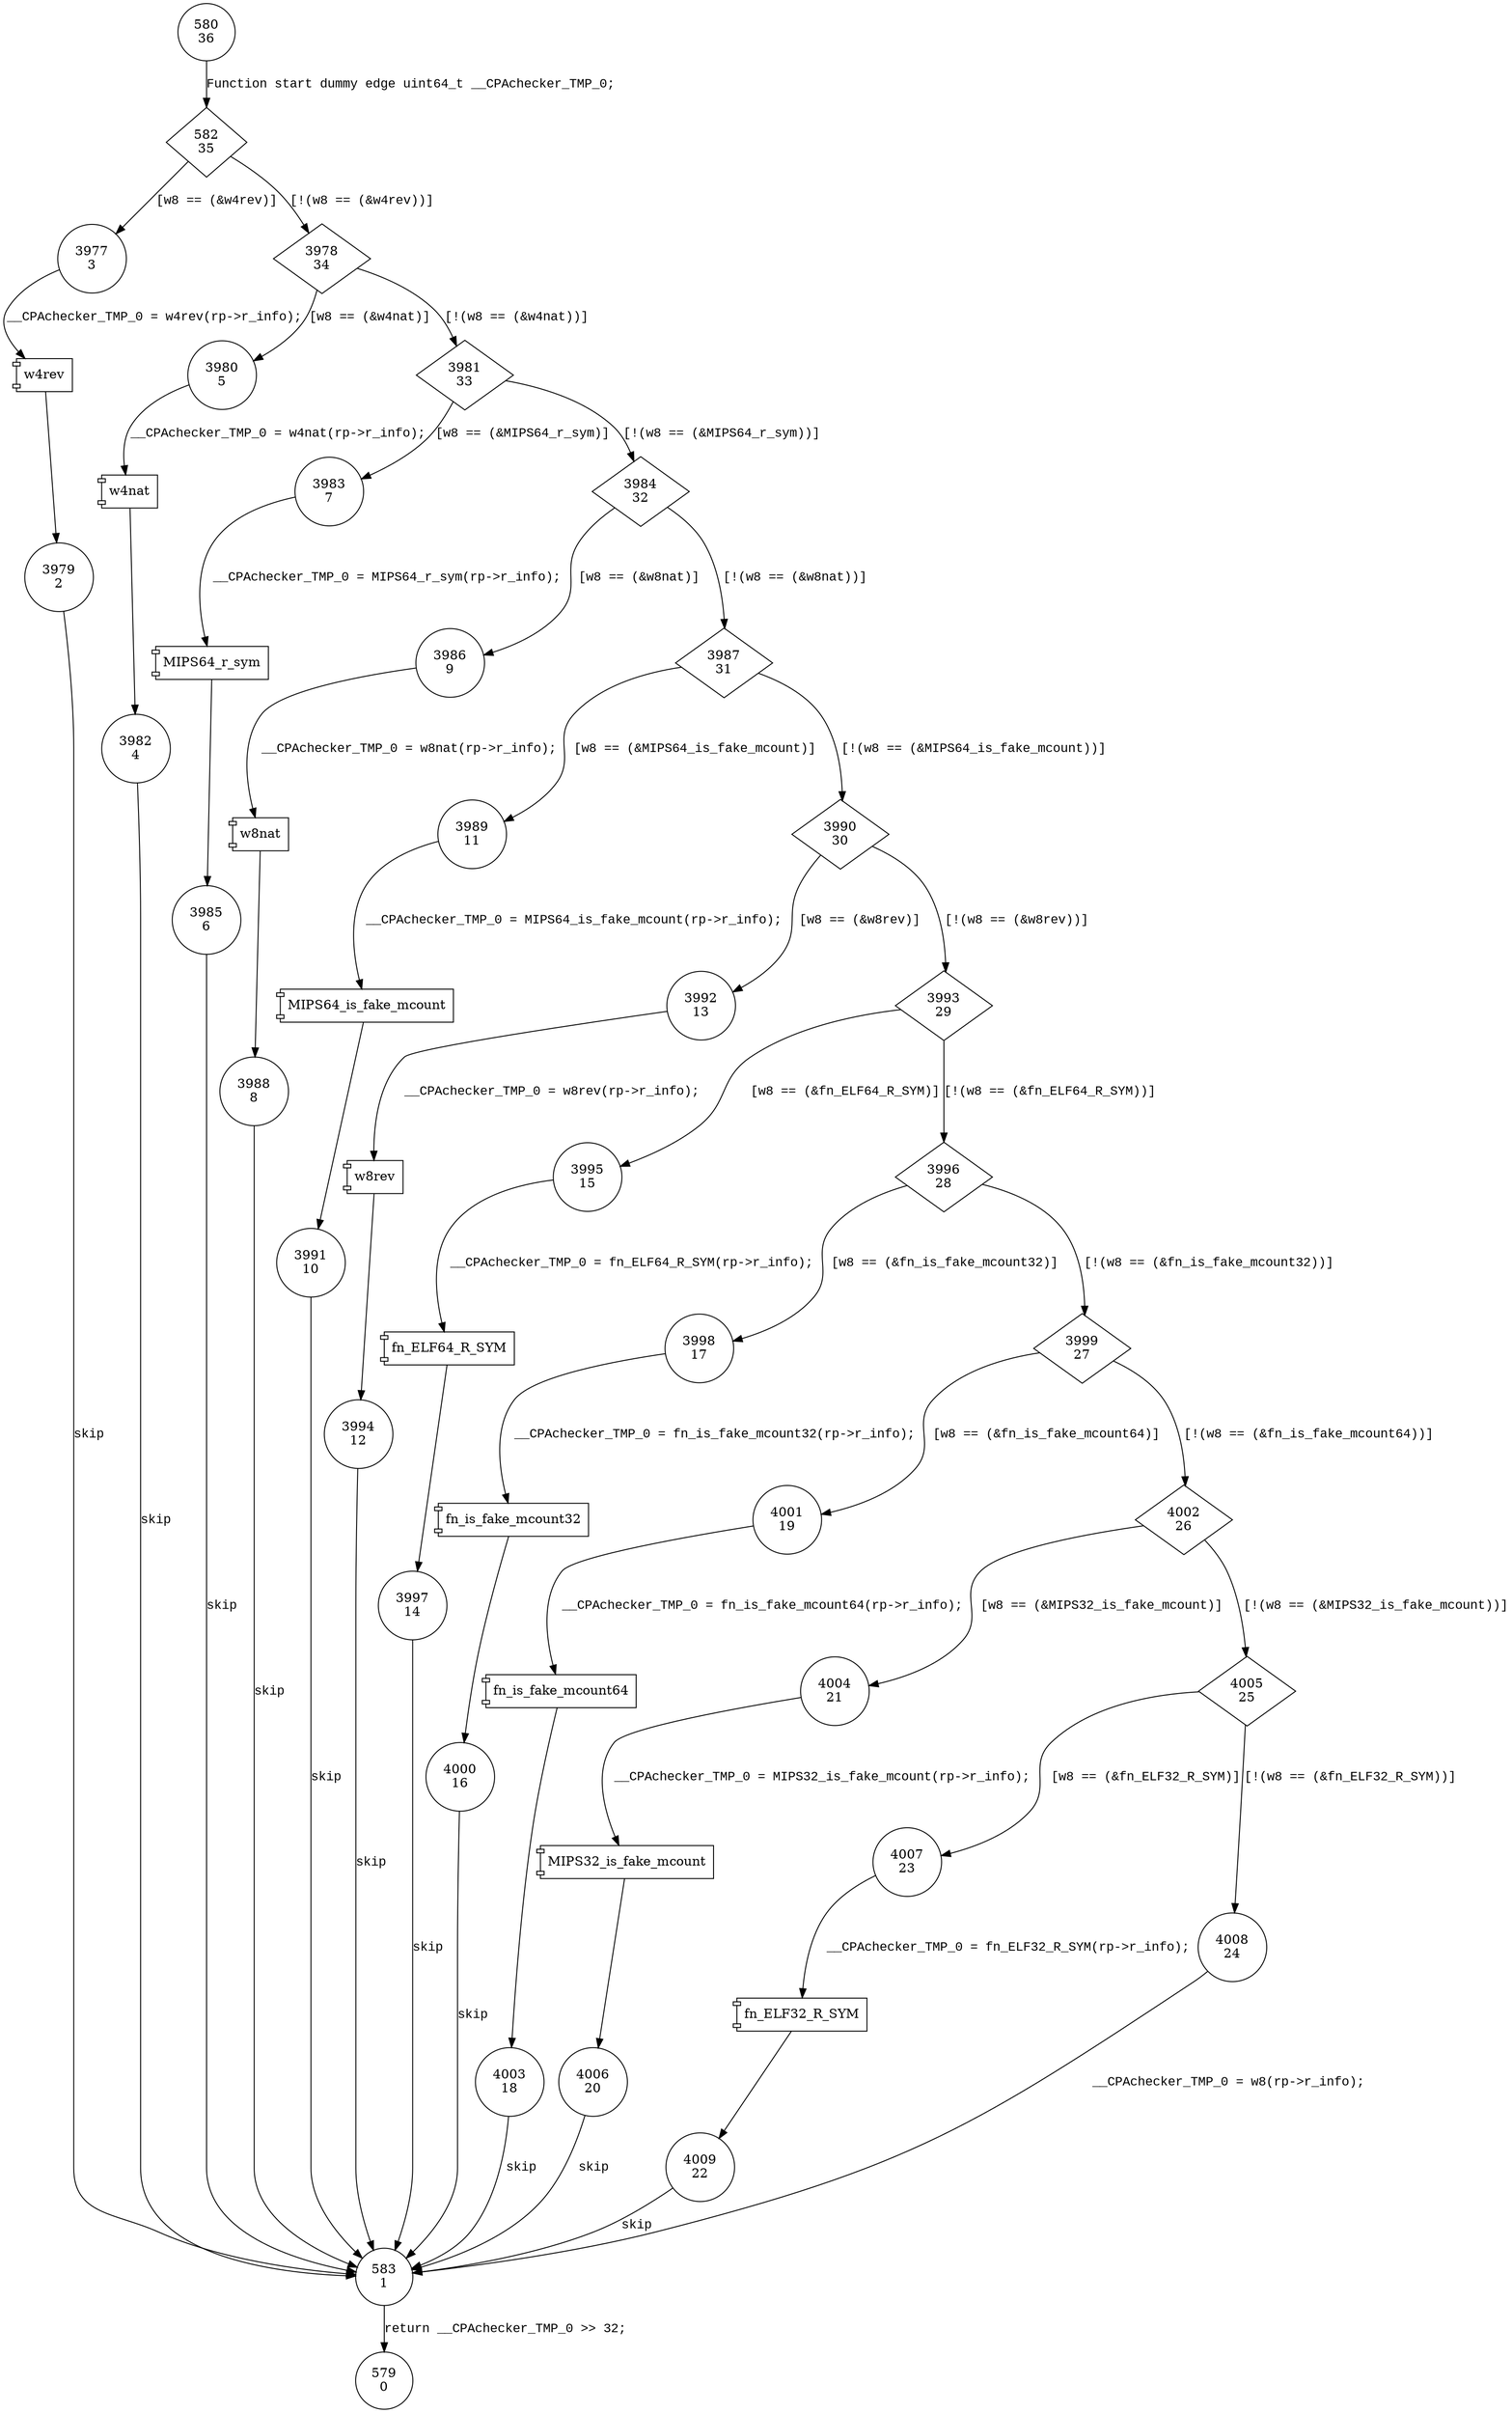 digraph fn_ELF64_R_SYM {
580 [shape="circle" label="580\n36"]
582 [shape="diamond" label="582\n35"]
3977 [shape="circle" label="3977\n3"]
3978 [shape="diamond" label="3978\n34"]
3980 [shape="circle" label="3980\n5"]
3981 [shape="diamond" label="3981\n33"]
3983 [shape="circle" label="3983\n7"]
3984 [shape="diamond" label="3984\n32"]
3986 [shape="circle" label="3986\n9"]
3987 [shape="diamond" label="3987\n31"]
3989 [shape="circle" label="3989\n11"]
3990 [shape="diamond" label="3990\n30"]
3992 [shape="circle" label="3992\n13"]
3993 [shape="diamond" label="3993\n29"]
3995 [shape="circle" label="3995\n15"]
3996 [shape="diamond" label="3996\n28"]
3998 [shape="circle" label="3998\n17"]
3999 [shape="diamond" label="3999\n27"]
4001 [shape="circle" label="4001\n19"]
4002 [shape="diamond" label="4002\n26"]
4004 [shape="circle" label="4004\n21"]
4005 [shape="diamond" label="4005\n25"]
4007 [shape="circle" label="4007\n23"]
4008 [shape="circle" label="4008\n24"]
583 [shape="circle" label="583\n1"]
579 [shape="circle" label="579\n0"]
4009 [shape="circle" label="4009\n22"]
4006 [shape="circle" label="4006\n20"]
4003 [shape="circle" label="4003\n18"]
4000 [shape="circle" label="4000\n16"]
3997 [shape="circle" label="3997\n14"]
3994 [shape="circle" label="3994\n12"]
3991 [shape="circle" label="3991\n10"]
3988 [shape="circle" label="3988\n8"]
3985 [shape="circle" label="3985\n6"]
3982 [shape="circle" label="3982\n4"]
3979 [shape="circle" label="3979\n2"]
580 -> 582 [label="Function start dummy edge uint64_t __CPAchecker_TMP_0;" fontname="Courier New"]
582 -> 3977 [label="[w8 == (&w4rev)]" fontname="Courier New"]
582 -> 3978 [label="[!(w8 == (&w4rev))]" fontname="Courier New"]
3978 -> 3980 [label="[w8 == (&w4nat)]" fontname="Courier New"]
3978 -> 3981 [label="[!(w8 == (&w4nat))]" fontname="Courier New"]
3981 -> 3983 [label="[w8 == (&MIPS64_r_sym)]" fontname="Courier New"]
3981 -> 3984 [label="[!(w8 == (&MIPS64_r_sym))]" fontname="Courier New"]
3984 -> 3986 [label="[w8 == (&w8nat)]" fontname="Courier New"]
3984 -> 3987 [label="[!(w8 == (&w8nat))]" fontname="Courier New"]
3987 -> 3989 [label="[w8 == (&MIPS64_is_fake_mcount)]" fontname="Courier New"]
3987 -> 3990 [label="[!(w8 == (&MIPS64_is_fake_mcount))]" fontname="Courier New"]
3990 -> 3992 [label="[w8 == (&w8rev)]" fontname="Courier New"]
3990 -> 3993 [label="[!(w8 == (&w8rev))]" fontname="Courier New"]
3993 -> 3995 [label="[w8 == (&fn_ELF64_R_SYM)]" fontname="Courier New"]
3993 -> 3996 [label="[!(w8 == (&fn_ELF64_R_SYM))]" fontname="Courier New"]
3996 -> 3998 [label="[w8 == (&fn_is_fake_mcount32)]" fontname="Courier New"]
3996 -> 3999 [label="[!(w8 == (&fn_is_fake_mcount32))]" fontname="Courier New"]
3999 -> 4001 [label="[w8 == (&fn_is_fake_mcount64)]" fontname="Courier New"]
3999 -> 4002 [label="[!(w8 == (&fn_is_fake_mcount64))]" fontname="Courier New"]
4002 -> 4004 [label="[w8 == (&MIPS32_is_fake_mcount)]" fontname="Courier New"]
4002 -> 4005 [label="[!(w8 == (&MIPS32_is_fake_mcount))]" fontname="Courier New"]
4005 -> 4007 [label="[w8 == (&fn_ELF32_R_SYM)]" fontname="Courier New"]
4005 -> 4008 [label="[!(w8 == (&fn_ELF32_R_SYM))]" fontname="Courier New"]
583 -> 579 [label="return __CPAchecker_TMP_0 >> 32;" fontname="Courier New"]
100969 [shape="component" label="fn_ELF32_R_SYM"]
4007 -> 100969 [label="__CPAchecker_TMP_0 = fn_ELF32_R_SYM(rp->r_info);" fontname="Courier New"]
100969 -> 4009 [label="" fontname="Courier New"]
100970 [shape="component" label="MIPS32_is_fake_mcount"]
4004 -> 100970 [label="__CPAchecker_TMP_0 = MIPS32_is_fake_mcount(rp->r_info);" fontname="Courier New"]
100970 -> 4006 [label="" fontname="Courier New"]
100971 [shape="component" label="fn_is_fake_mcount64"]
4001 -> 100971 [label="__CPAchecker_TMP_0 = fn_is_fake_mcount64(rp->r_info);" fontname="Courier New"]
100971 -> 4003 [label="" fontname="Courier New"]
100972 [shape="component" label="fn_is_fake_mcount32"]
3998 -> 100972 [label="__CPAchecker_TMP_0 = fn_is_fake_mcount32(rp->r_info);" fontname="Courier New"]
100972 -> 4000 [label="" fontname="Courier New"]
100973 [shape="component" label="fn_ELF64_R_SYM"]
3995 -> 100973 [label="__CPAchecker_TMP_0 = fn_ELF64_R_SYM(rp->r_info);" fontname="Courier New"]
100973 -> 3997 [label="" fontname="Courier New"]
100974 [shape="component" label="w8rev"]
3992 -> 100974 [label="__CPAchecker_TMP_0 = w8rev(rp->r_info);" fontname="Courier New"]
100974 -> 3994 [label="" fontname="Courier New"]
100975 [shape="component" label="MIPS64_is_fake_mcount"]
3989 -> 100975 [label="__CPAchecker_TMP_0 = MIPS64_is_fake_mcount(rp->r_info);" fontname="Courier New"]
100975 -> 3991 [label="" fontname="Courier New"]
100976 [shape="component" label="w8nat"]
3986 -> 100976 [label="__CPAchecker_TMP_0 = w8nat(rp->r_info);" fontname="Courier New"]
100976 -> 3988 [label="" fontname="Courier New"]
100977 [shape="component" label="MIPS64_r_sym"]
3983 -> 100977 [label="__CPAchecker_TMP_0 = MIPS64_r_sym(rp->r_info);" fontname="Courier New"]
100977 -> 3985 [label="" fontname="Courier New"]
100978 [shape="component" label="w4nat"]
3980 -> 100978 [label="__CPAchecker_TMP_0 = w4nat(rp->r_info);" fontname="Courier New"]
100978 -> 3982 [label="" fontname="Courier New"]
100979 [shape="component" label="w4rev"]
3977 -> 100979 [label="__CPAchecker_TMP_0 = w4rev(rp->r_info);" fontname="Courier New"]
100979 -> 3979 [label="" fontname="Courier New"]
4008 -> 583 [label="__CPAchecker_TMP_0 = w8(rp->r_info);" fontname="Courier New"]
4009 -> 583 [label="skip" fontname="Courier New"]
4006 -> 583 [label="skip" fontname="Courier New"]
4003 -> 583 [label="skip" fontname="Courier New"]
4000 -> 583 [label="skip" fontname="Courier New"]
3997 -> 583 [label="skip" fontname="Courier New"]
3994 -> 583 [label="skip" fontname="Courier New"]
3991 -> 583 [label="skip" fontname="Courier New"]
3988 -> 583 [label="skip" fontname="Courier New"]
3985 -> 583 [label="skip" fontname="Courier New"]
3982 -> 583 [label="skip" fontname="Courier New"]
3979 -> 583 [label="skip" fontname="Courier New"]
}